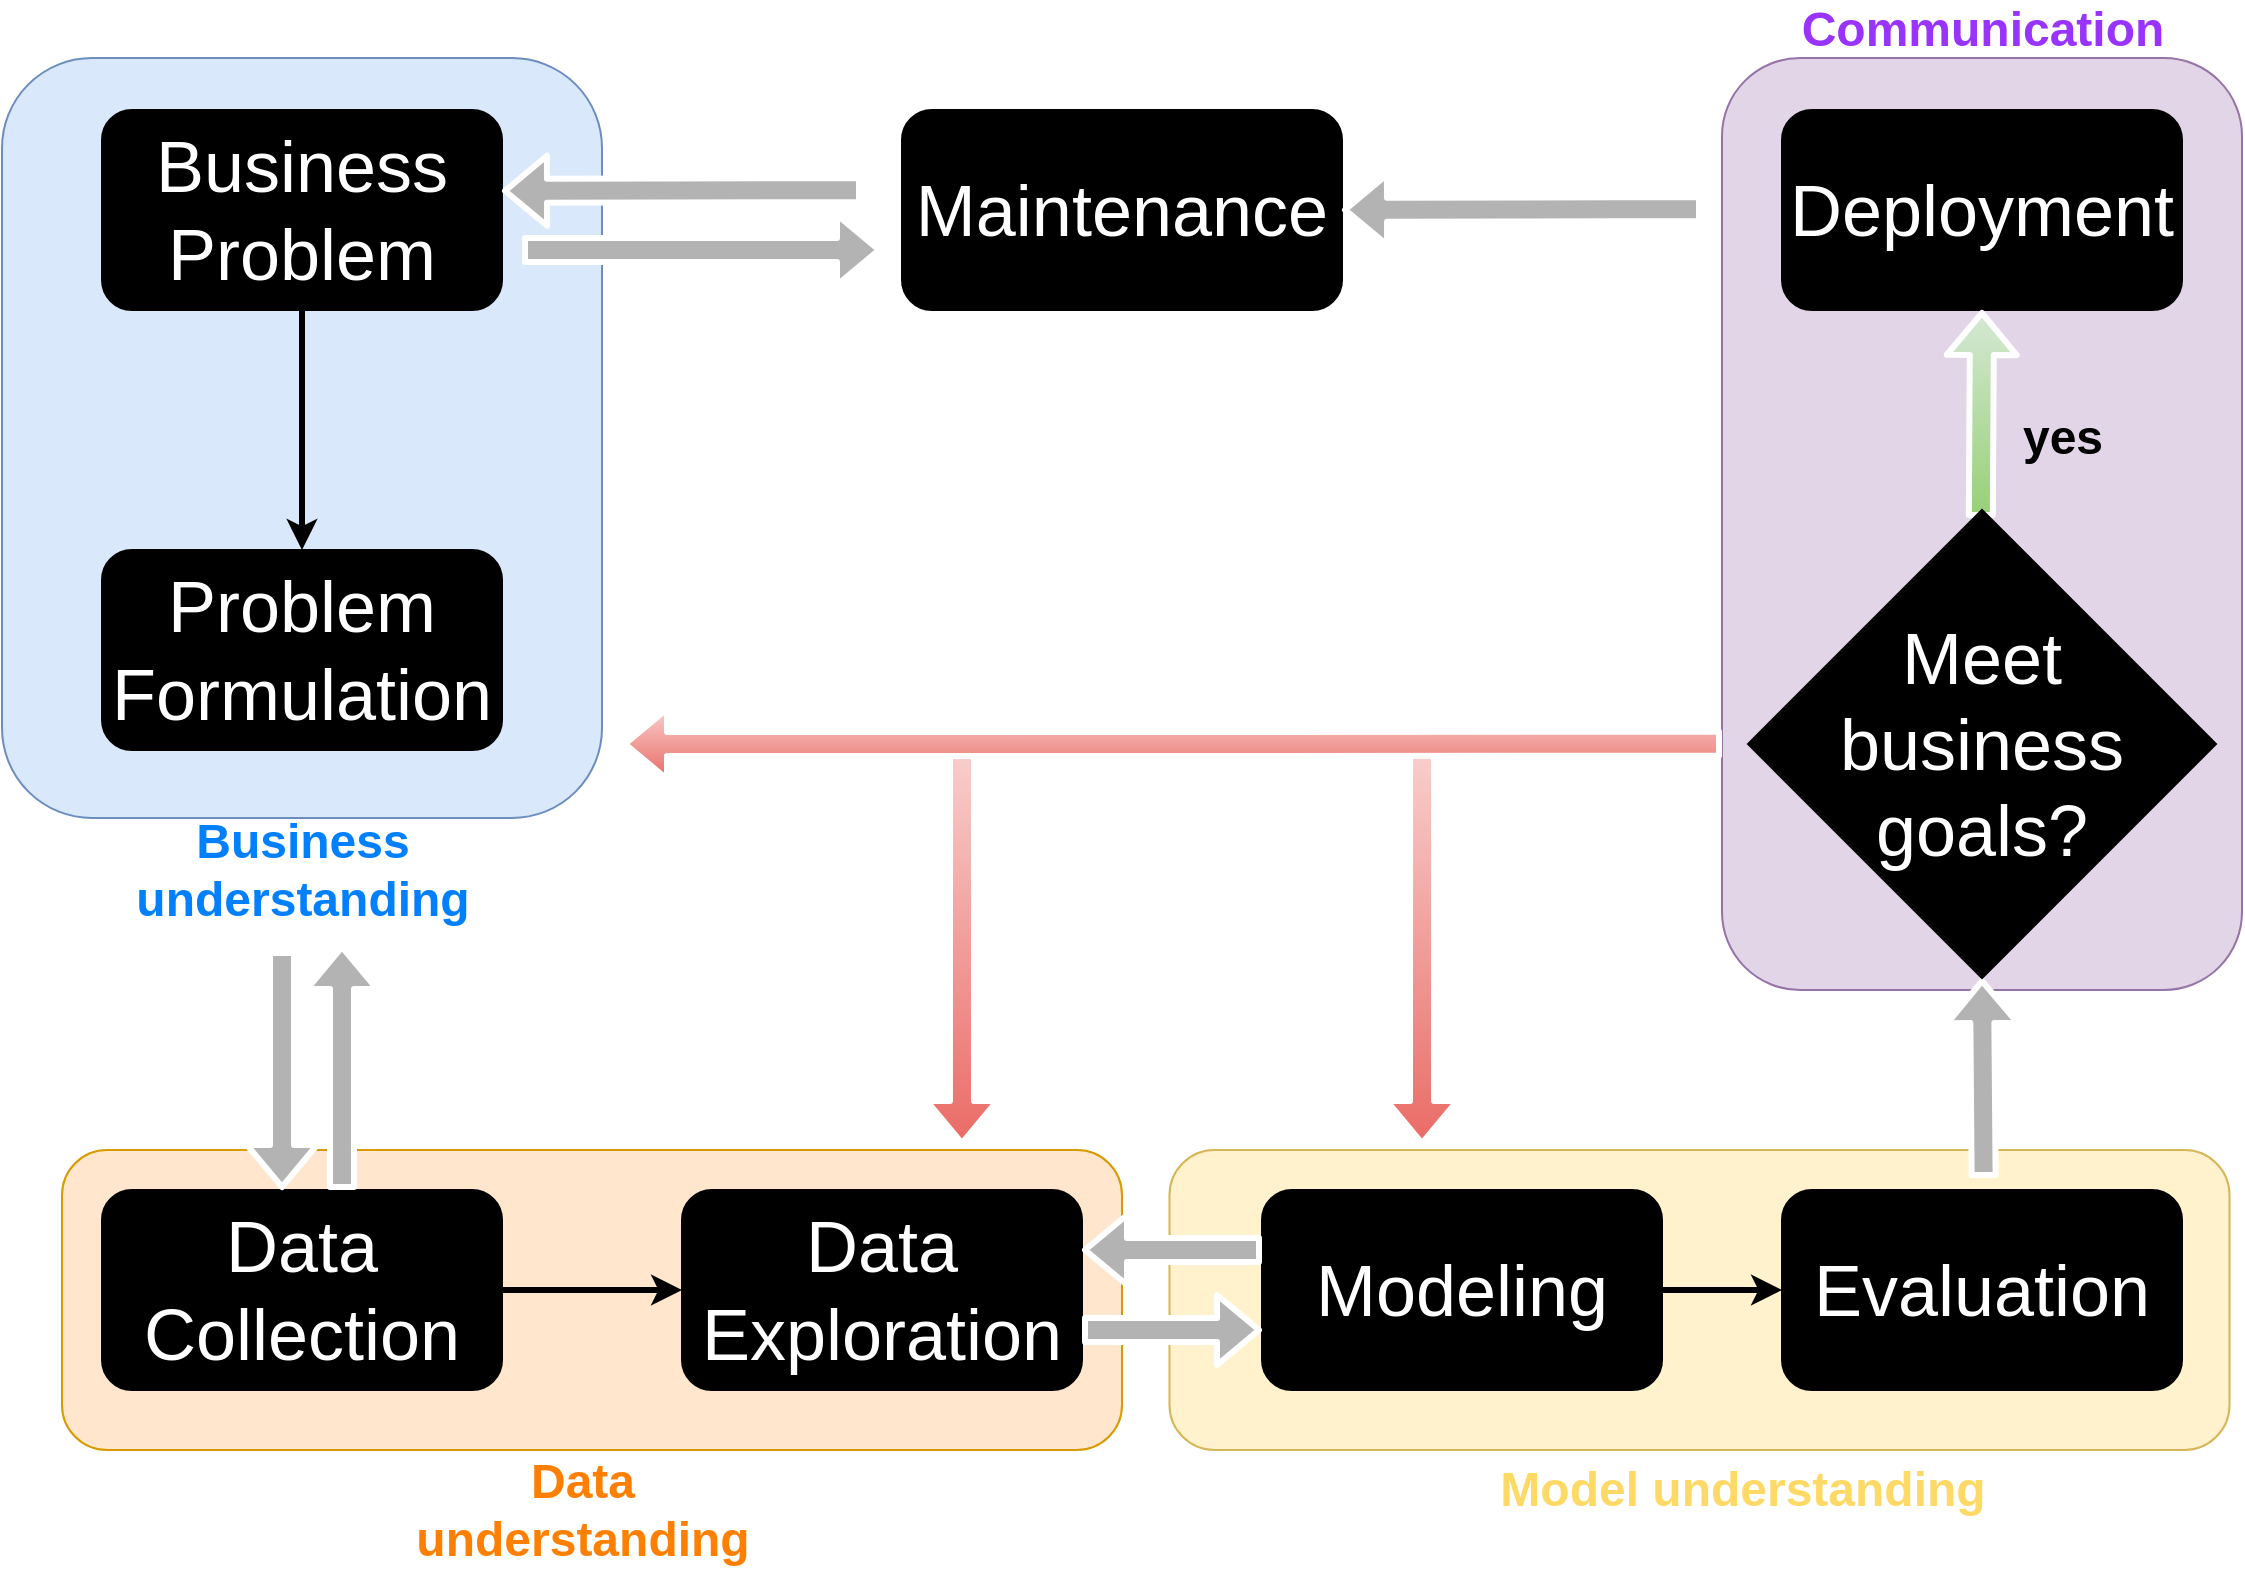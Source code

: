 <mxfile version="14.4.3" type="device"><diagram id="j7ZrFJUkTZeRZy5S8wmY" name="Pagina-1"><mxGraphModel dx="1086" dy="926" grid="1" gridSize="10" guides="1" tooltips="1" connect="1" arrows="1" fold="1" page="1" pageScale="1" pageWidth="1169" pageHeight="827" math="0" shadow="0"><root><mxCell id="0"/><mxCell id="1" parent="0"/><mxCell id="zVH7wYd1bJNnFC1pdXhb-7" value="" style="rounded=1;whiteSpace=wrap;html=1;fillColor=#fff2cc;strokeColor=#d6b656;" parent="1" vertex="1"><mxGeometry x="603.75" y="580" width="530" height="150" as="geometry"/></mxCell><mxCell id="SM8uUe5QaAvtZs3tYUZB-33" value="" style="rounded=1;whiteSpace=wrap;html=1;fillColor=#e1d5e7;strokeColor=#9673a6;" parent="1" vertex="1"><mxGeometry x="880" y="34" width="260" height="466" as="geometry"/></mxCell><mxCell id="SM8uUe5QaAvtZs3tYUZB-31" value="" style="rounded=1;whiteSpace=wrap;html=1;fillColor=#ffe6cc;strokeColor=#d79b00;" parent="1" vertex="1"><mxGeometry x="50" y="580" width="530" height="150" as="geometry"/></mxCell><mxCell id="SM8uUe5QaAvtZs3tYUZB-29" value="" style="rounded=1;whiteSpace=wrap;html=1;fillColor=#dae8fc;strokeColor=#6c8ebf;" parent="1" vertex="1"><mxGeometry x="20" y="34" width="300" height="380" as="geometry"/></mxCell><mxCell id="zVH7wYd1bJNnFC1pdXhb-22" style="edgeStyle=orthogonalEdgeStyle;rounded=0;orthogonalLoop=1;jettySize=auto;html=1;strokeColor=#000000;strokeWidth=3;" parent="1" source="SM8uUe5QaAvtZs3tYUZB-1" target="SM8uUe5QaAvtZs3tYUZB-9" edge="1"><mxGeometry relative="1" as="geometry"/></mxCell><mxCell id="SM8uUe5QaAvtZs3tYUZB-1" value="&lt;font style=&quot;font-size: 36px ; background-color: rgb(0 , 0 , 0)&quot; color=&quot;#ffffff&quot;&gt;Business&lt;br&gt;Problem&lt;/font&gt;" style="rounded=1;whiteSpace=wrap;html=1;fillColor=#000000;" parent="1" vertex="1"><mxGeometry x="70" y="60" width="200" height="100" as="geometry"/></mxCell><mxCell id="SM8uUe5QaAvtZs3tYUZB-9" value="&lt;span style=&quot;font-size: 36px&quot;&gt;&lt;font color=&quot;#ffffff&quot;&gt;Problem Formulation&lt;/font&gt;&lt;/span&gt;" style="rounded=1;whiteSpace=wrap;html=1;fillColor=#000000;" parent="1" vertex="1"><mxGeometry x="70" y="280" width="200" height="100" as="geometry"/></mxCell><mxCell id="zVH7wYd1bJNnFC1pdXhb-21" style="edgeStyle=orthogonalEdgeStyle;rounded=0;orthogonalLoop=1;jettySize=auto;html=1;exitX=1;exitY=0.5;exitDx=0;exitDy=0;strokeWidth=3;" parent="1" source="SM8uUe5QaAvtZs3tYUZB-10" target="SM8uUe5QaAvtZs3tYUZB-11" edge="1"><mxGeometry relative="1" as="geometry"/></mxCell><mxCell id="SM8uUe5QaAvtZs3tYUZB-10" value="&lt;span style=&quot;font-size: 36px&quot;&gt;&lt;font color=&quot;#ffffff&quot;&gt;Data Collection&lt;/font&gt;&lt;/span&gt;" style="rounded=1;whiteSpace=wrap;html=1;fillColor=#000000;" parent="1" vertex="1"><mxGeometry x="70" y="600" width="200" height="100" as="geometry"/></mxCell><mxCell id="SM8uUe5QaAvtZs3tYUZB-11" value="&lt;span style=&quot;font-size: 36px&quot;&gt;&lt;font color=&quot;#ffffff&quot;&gt;Data Exploration&lt;/font&gt;&lt;/span&gt;" style="rounded=1;whiteSpace=wrap;html=1;fillColor=#000000;" parent="1" vertex="1"><mxGeometry x="360" y="600" width="200" height="100" as="geometry"/></mxCell><mxCell id="zVH7wYd1bJNnFC1pdXhb-23" style="edgeStyle=orthogonalEdgeStyle;rounded=0;orthogonalLoop=1;jettySize=auto;html=1;entryX=0;entryY=0.5;entryDx=0;entryDy=0;strokeColor=#000000;strokeWidth=3;" parent="1" source="SM8uUe5QaAvtZs3tYUZB-12" target="SM8uUe5QaAvtZs3tYUZB-13" edge="1"><mxGeometry relative="1" as="geometry"/></mxCell><mxCell id="SM8uUe5QaAvtZs3tYUZB-12" value="&lt;span style=&quot;font-size: 36px&quot;&gt;&lt;font color=&quot;#ffffff&quot;&gt;Modeling&lt;/font&gt;&lt;/span&gt;" style="rounded=1;whiteSpace=wrap;html=1;fillColor=#000000;" parent="1" vertex="1"><mxGeometry x="650" y="600" width="200" height="100" as="geometry"/></mxCell><mxCell id="SM8uUe5QaAvtZs3tYUZB-13" value="&lt;span style=&quot;font-size: 36px&quot;&gt;&lt;font color=&quot;#ffffff&quot;&gt;Evaluation&lt;/font&gt;&lt;/span&gt;" style="rounded=1;whiteSpace=wrap;html=1;fillColor=#000000;" parent="1" vertex="1"><mxGeometry x="910" y="600" width="200" height="100" as="geometry"/></mxCell><mxCell id="SM8uUe5QaAvtZs3tYUZB-14" value="&lt;span style=&quot;font-size: 36px&quot;&gt;&lt;font color=&quot;#ffffff&quot;&gt;Deployment&lt;/font&gt;&lt;/span&gt;" style="rounded=1;whiteSpace=wrap;html=1;fillColor=#000000;" parent="1" vertex="1"><mxGeometry x="910" y="60" width="200" height="100" as="geometry"/></mxCell><mxCell id="SM8uUe5QaAvtZs3tYUZB-15" value="&lt;span style=&quot;font-size: 36px&quot;&gt;&lt;font color=&quot;#ffffff&quot;&gt;Maintenance&lt;/font&gt;&lt;/span&gt;" style="rounded=1;whiteSpace=wrap;html=1;fillColor=#000000;" parent="1" vertex="1"><mxGeometry x="470" y="60" width="220" height="100" as="geometry"/></mxCell><mxCell id="SM8uUe5QaAvtZs3tYUZB-30" value="&lt;font style=&quot;font-size: 24px&quot; color=&quot;#007fff&quot;&gt;&lt;b&gt;Business&lt;br&gt;understanding&lt;/b&gt;&lt;/font&gt;" style="text;html=1;align=center;verticalAlign=middle;resizable=0;points=[];autosize=1;" parent="1" vertex="1"><mxGeometry x="80" y="420" width="180" height="40" as="geometry"/></mxCell><mxCell id="SM8uUe5QaAvtZs3tYUZB-32" value="&lt;span style=&quot;font-size: 24px&quot;&gt;&lt;b&gt;&lt;font color=&quot;#ff8000&quot;&gt;Data &lt;br&gt;understanding&lt;/font&gt;&lt;/b&gt;&lt;/span&gt;" style="text;html=1;align=center;verticalAlign=middle;resizable=0;points=[];autosize=1;" parent="1" vertex="1"><mxGeometry x="220" y="740" width="180" height="40" as="geometry"/></mxCell><mxCell id="tGKAla-cmeeN3fM_3NXA-6" value="" style="shape=flexArrow;endArrow=classic;html=1;strokeWidth=3;exitX=1;exitY=0.5;exitDx=0;exitDy=0;strokeColor=#FFFFFF;fillColor=#B3B3B3;" parent="1" edge="1"><mxGeometry width="50" height="50" relative="1" as="geometry"><mxPoint x="560" y="670" as="sourcePoint"/><mxPoint x="650" y="670" as="targetPoint"/></mxGeometry></mxCell><mxCell id="uHlljhNOHmP7lc66El4O-1" value="" style="shape=flexArrow;endArrow=classic;html=1;strokeWidth=3;strokeColor=#FFFFFF;fillColor=#B3B3B3;" parent="1" edge="1"><mxGeometry width="50" height="50" relative="1" as="geometry"><mxPoint x="450" y="100" as="sourcePoint"/><mxPoint x="270" y="100.41" as="targetPoint"/></mxGeometry></mxCell><mxCell id="uHlljhNOHmP7lc66El4O-3" value="" style="shape=flexArrow;endArrow=classic;html=1;strokeWidth=3;exitX=1;exitY=0.5;exitDx=0;exitDy=0;strokeColor=#FFFFFF;fillColor=#B3B3B3;entryX=0.45;entryY=0;entryDx=0;entryDy=0;entryPerimeter=0;" parent="1" target="SM8uUe5QaAvtZs3tYUZB-10" edge="1"><mxGeometry width="50" height="50" relative="1" as="geometry"><mxPoint x="160" y="480" as="sourcePoint"/><mxPoint x="250" y="480" as="targetPoint"/></mxGeometry></mxCell><mxCell id="zVH7wYd1bJNnFC1pdXhb-5" value="" style="shape=flexArrow;endArrow=classic;html=1;strokeWidth=3;strokeColor=#FFFFFF;fillColor=#B3B3B3;" parent="1" edge="1"><mxGeometry width="50" height="50" relative="1" as="geometry"><mxPoint x="1010.82" y="594" as="sourcePoint"/><mxPoint x="1010" y="494" as="targetPoint"/></mxGeometry></mxCell><mxCell id="SM8uUe5QaAvtZs3tYUZB-34" value="&lt;span style=&quot;font-size: 24px&quot;&gt;&lt;b&gt;&lt;font color=&quot;#9933ff&quot;&gt;Communication&lt;/font&gt;&lt;/b&gt;&lt;/span&gt;" style="text;html=1;align=center;verticalAlign=middle;resizable=0;points=[];autosize=1;" parent="1" vertex="1"><mxGeometry x="910" y="10" width="200" height="20" as="geometry"/></mxCell><mxCell id="zVH7wYd1bJNnFC1pdXhb-8" value="&lt;span style=&quot;font-size: 24px&quot;&gt;&lt;b&gt;&lt;font color=&quot;#ffd966&quot;&gt;Model understanding&lt;/font&gt;&lt;/b&gt;&lt;/span&gt;" style="text;html=1;align=center;verticalAlign=middle;resizable=0;points=[];autosize=1;" parent="1" vertex="1"><mxGeometry x="760" y="740" width="260" height="20" as="geometry"/></mxCell><mxCell id="zVH7wYd1bJNnFC1pdXhb-14" value="" style="shape=flexArrow;endArrow=classic;html=1;strokeWidth=3;entryX=0.5;entryY=1;entryDx=0;entryDy=0;fillColor=#d5e8d4;gradientColor=#97d077;strokeColor=#FFFFFF;" parent="1" target="SM8uUe5QaAvtZs3tYUZB-14" edge="1"><mxGeometry width="50" height="50" relative="1" as="geometry"><mxPoint x="1009.41" y="264.0" as="sourcePoint"/><mxPoint x="1009.41" y="184.0" as="targetPoint"/></mxGeometry></mxCell><mxCell id="zVH7wYd1bJNnFC1pdXhb-15" value="&lt;span style=&quot;font-size: 24px&quot;&gt;&lt;b&gt;yes&lt;/b&gt;&lt;/span&gt;" style="text;html=1;align=center;verticalAlign=middle;resizable=0;points=[];autosize=1;" parent="1" vertex="1"><mxGeometry x="1020" y="214" width="60" height="20" as="geometry"/></mxCell><mxCell id="zVH7wYd1bJNnFC1pdXhb-17" value="&lt;span style=&quot;font-size: 24px&quot;&gt;&lt;b&gt;&lt;font color=&quot;#ffffff&quot;&gt;no&lt;/font&gt;&lt;/b&gt;&lt;/span&gt;" style="text;html=1;align=center;verticalAlign=middle;resizable=0;points=[];autosize=1;" parent="1" vertex="1"><mxGeometry x="810" y="340" width="40" height="20" as="geometry"/></mxCell><mxCell id="zVH7wYd1bJNnFC1pdXhb-18" value="" style="shape=flexArrow;endArrow=classic;html=1;strokeWidth=3;strokeColor=#FFFFFF;fillColor=#B3B3B3;" parent="1" edge="1"><mxGeometry width="50" height="50" relative="1" as="geometry"><mxPoint x="870" y="109.5" as="sourcePoint"/><mxPoint x="690" y="109.91" as="targetPoint"/></mxGeometry></mxCell><mxCell id="zVH7wYd1bJNnFC1pdXhb-19" value="" style="shape=flexArrow;endArrow=classic;html=1;strokeWidth=3;exitX=1;exitY=0.5;exitDx=0;exitDy=0;strokeColor=#FFFFFF;fillColor=#B3B3B3;" parent="1" edge="1"><mxGeometry width="50" height="50" relative="1" as="geometry"><mxPoint x="650" y="630" as="sourcePoint"/><mxPoint x="560" y="630" as="targetPoint"/></mxGeometry></mxCell><mxCell id="zVH7wYd1bJNnFC1pdXhb-20" value="" style="shape=flexArrow;endArrow=classic;html=1;strokeWidth=3;strokeColor=#FFFFFF;fillColor=#B3B3B3;entryX=0.45;entryY=0;entryDx=0;entryDy=0;entryPerimeter=0;" parent="1" edge="1"><mxGeometry width="50" height="50" relative="1" as="geometry"><mxPoint x="190" y="600" as="sourcePoint"/><mxPoint x="190" y="477" as="targetPoint"/></mxGeometry></mxCell><mxCell id="zVH7wYd1bJNnFC1pdXhb-24" value="" style="shape=flexArrow;endArrow=classic;html=1;strokeWidth=3;fillColor=#f8cecc;entryX=0.849;entryY=-0.013;entryDx=0;entryDy=0;entryPerimeter=0;gradientColor=#ea6b66;strokeColor=#FFFFFF;" parent="1" target="SM8uUe5QaAvtZs3tYUZB-31" edge="1"><mxGeometry width="50" height="50" relative="1" as="geometry"><mxPoint x="500" y="380" as="sourcePoint"/><mxPoint x="330" y="440.09" as="targetPoint"/></mxGeometry></mxCell><mxCell id="zVH7wYd1bJNnFC1pdXhb-25" value="" style="shape=flexArrow;endArrow=classic;html=1;strokeWidth=3;fillColor=#f8cecc;entryX=0.849;entryY=-0.013;entryDx=0;entryDy=0;entryPerimeter=0;gradientColor=#ea6b66;strokeColor=#FFFFFF;" parent="1" edge="1"><mxGeometry width="50" height="50" relative="1" as="geometry"><mxPoint x="730.03" y="380" as="sourcePoint"/><mxPoint x="730" y="578.05" as="targetPoint"/></mxGeometry></mxCell><mxCell id="zVH7wYd1bJNnFC1pdXhb-16" value="" style="shape=flexArrow;endArrow=classic;html=1;strokeWidth=3;fillColor=#f8cecc;gradientColor=#ea6b66;strokeColor=#FFFFFF;" parent="1" edge="1"><mxGeometry width="50" height="50" relative="1" as="geometry"><mxPoint x="880.0" y="376.91" as="sourcePoint"/><mxPoint x="330" y="377" as="targetPoint"/></mxGeometry></mxCell><mxCell id="-Wj4mrBEYeIJE-aqBD6Q-1" value="" style="shape=flexArrow;endArrow=classic;html=1;strokeWidth=3;strokeColor=#FFFFFF;fillColor=#B3B3B3;" parent="1" edge="1"><mxGeometry width="50" height="50" relative="1" as="geometry"><mxPoint x="280" y="130" as="sourcePoint"/><mxPoint x="460" y="130" as="targetPoint"/></mxGeometry></mxCell><mxCell id="zVH7wYd1bJNnFC1pdXhb-13" value="&lt;font style=&quot;font-size: 36px&quot; color=&quot;#ffffff&quot;&gt;Meet&lt;br&gt;business goals?&lt;/font&gt;" style="rhombus;whiteSpace=wrap;html=1;fillColor=#000000;" parent="1" vertex="1"><mxGeometry x="893" y="260" width="234" height="234" as="geometry"/></mxCell></root></mxGraphModel></diagram></mxfile>